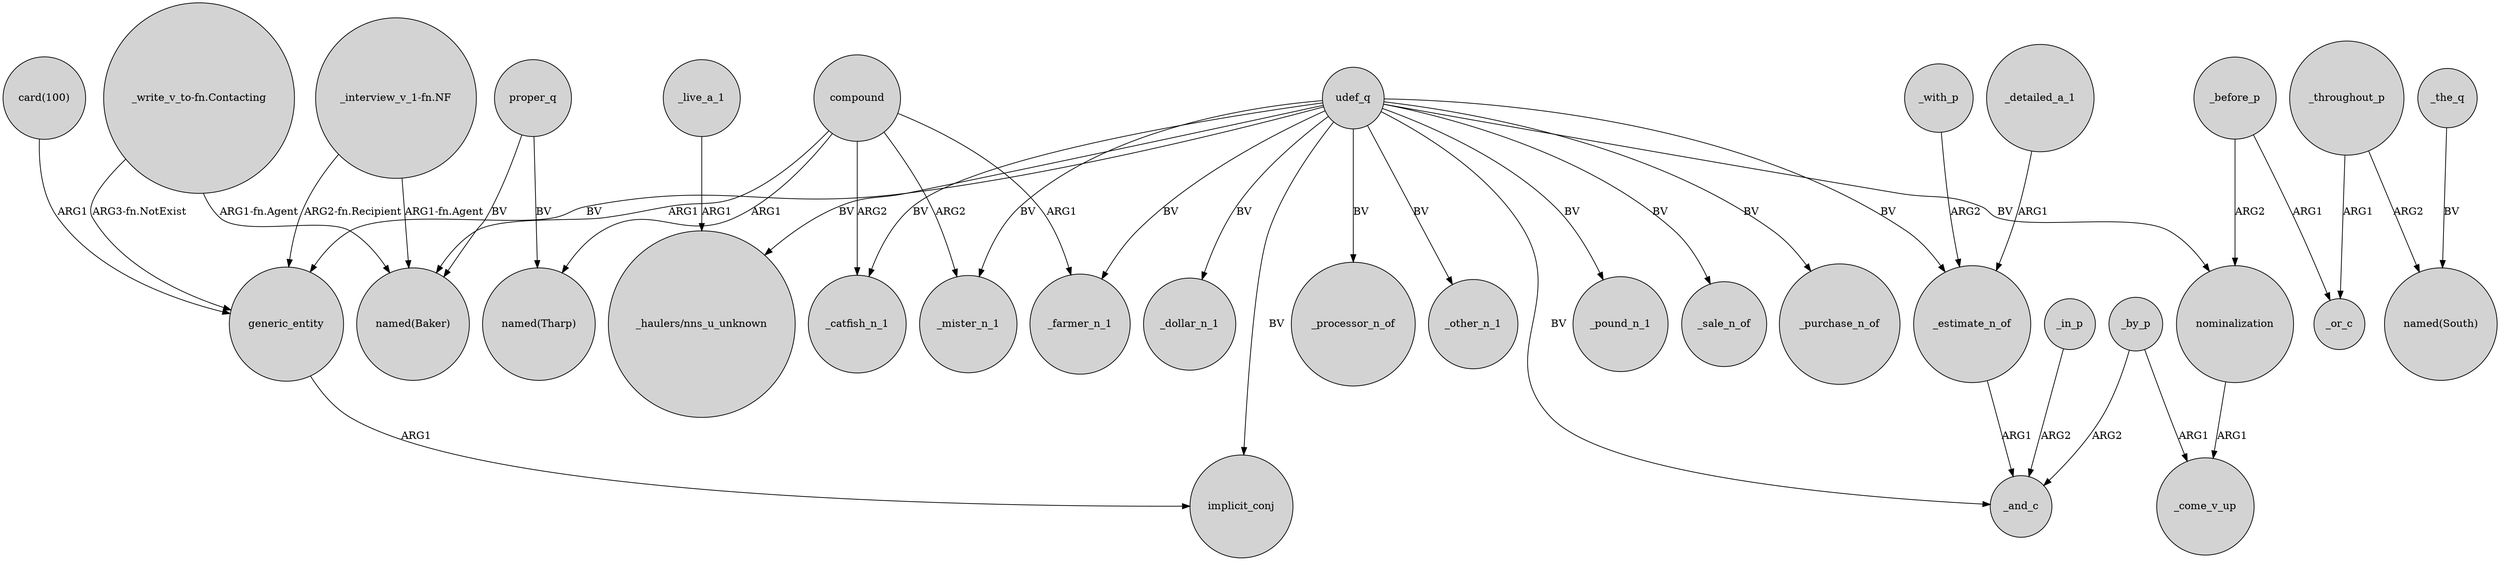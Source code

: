 digraph {
	node [shape=circle style=filled]
	compound -> _catfish_n_1 [label=ARG2]
	"_interview_v_1-fn.NF" -> "named(Baker)" [label="ARG1-fn.Agent"]
	udef_q -> generic_entity [label=BV]
	"card(100)" -> generic_entity [label=ARG1]
	_live_a_1 -> "_haulers/nns_u_unknown" [label=ARG1]
	udef_q -> _catfish_n_1 [label=BV]
	proper_q -> "named(Tharp)" [label=BV]
	compound -> _mister_n_1 [label=ARG2]
	udef_q -> _processor_n_of [label=BV]
	udef_q -> _mister_n_1 [label=BV]
	_detailed_a_1 -> _estimate_n_of [label=ARG1]
	_before_p -> nominalization [label=ARG2]
	_throughout_p -> "named(South)" [label=ARG2]
	udef_q -> implicit_conj [label=BV]
	udef_q -> "_haulers/nns_u_unknown" [label=BV]
	_throughout_p -> _or_c [label=ARG1]
	udef_q -> _other_n_1 [label=BV]
	udef_q -> _pound_n_1 [label=BV]
	generic_entity -> implicit_conj [label=ARG1]
	proper_q -> "named(Baker)" [label=BV]
	_by_p -> _and_c [label=ARG2]
	compound -> _farmer_n_1 [label=ARG1]
	_estimate_n_of -> _and_c [label=ARG1]
	"_interview_v_1-fn.NF" -> generic_entity [label="ARG2-fn.Recipient"]
	_with_p -> _estimate_n_of [label=ARG2]
	_before_p -> _or_c [label=ARG1]
	_by_p -> _come_v_up [label=ARG1]
	udef_q -> _estimate_n_of [label=BV]
	_the_q -> "named(South)" [label=BV]
	"_write_v_to-fn.Contacting" -> generic_entity [label="ARG3-fn.NotExist"]
	udef_q -> nominalization [label=BV]
	compound -> "named(Tharp)" [label=ARG1]
	udef_q -> _sale_n_of [label=BV]
	udef_q -> _farmer_n_1 [label=BV]
	compound -> "named(Baker)" [label=ARG1]
	udef_q -> _and_c [label=BV]
	nominalization -> _come_v_up [label=ARG1]
	_in_p -> _and_c [label=ARG2]
	udef_q -> _purchase_n_of [label=BV]
	udef_q -> _dollar_n_1 [label=BV]
	"_write_v_to-fn.Contacting" -> "named(Baker)" [label="ARG1-fn.Agent"]
}
